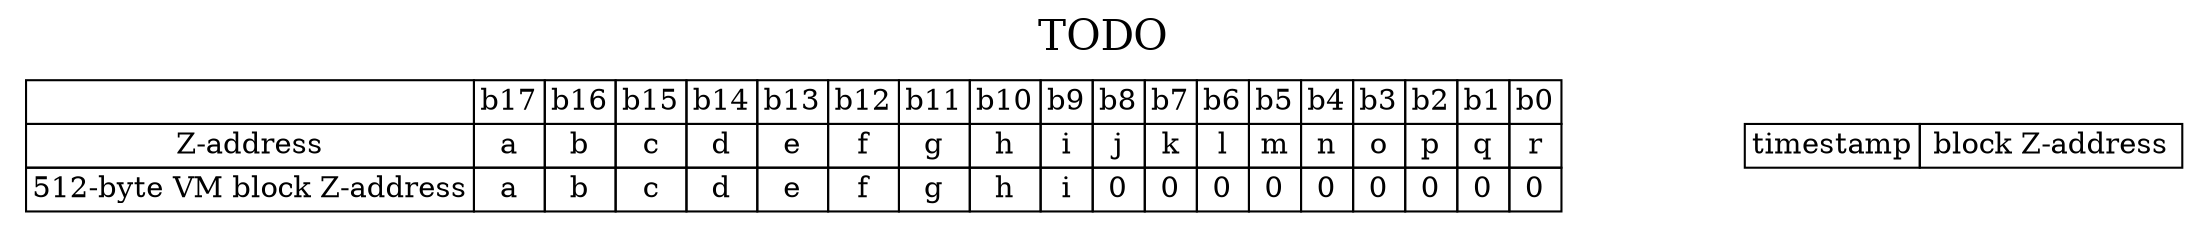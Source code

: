 digraph memory {
    graph [nodesep=1, label="TODO", fontsize=20, labelloc=t];
    forcelabels=true;
    node [shape=plaintext];

    zaddress [label=<
    <table border="0" cellborder="1" cellspacing="0">
        <tr>
	    <td></td>
	    <td>b17</td>
	    <td>b16</td>
	    <td>b15</td>
	    <td>b14</td>
	    <td>b13</td>
	    <td>b12</td>
	    <td>b11</td>
	    <td>b10</td>
	    <td>b9</td>
	    <td>b8</td>
	    <td>b7</td>
	    <td>b6</td>
	    <td>b5</td>
	    <td>b4</td>
	    <td>b3</td>
	    <td>b2</td>
	    <td>b1</td>
	    <td>b0</td>
	</tr>
	<tr>
	    <td>Z-address</td>
	    <td>a</td>
	    <td>b</td>
	    <td>c</td>
	    <td>d</td>
	    <td>e</td>
	    <td>f</td>
	    <td>g</td>
	    <td>h</td>
	    <td>i</td>
	    <td>j</td>
	    <td>k</td>
	    <td>l</td>
	    <td>m</td>
	    <td>n</td>
	    <td>o</td>
	    <td>p</td>
	    <td>q</td>
	    <td>r</td>
	</tr>
	<tr>
	    <td>512-byte VM block Z-address</td>
	    <td>a</td>
	    <td>b</td>
	    <td>c</td>
	    <td>d</td>
	    <td>e</td>
	    <td>f</td>
	    <td>g</td>
	    <td>h</td>
	    <td>i</td>
	    <td>0</td>
	    <td>0</td>
	    <td>0</td>
	    <td>0</td>
	    <td>0</td>
	    <td>0</td>
	    <td>0</td>
	    <td>0</td>
	    <td>0</td>
	</tr>
    </table>>];

    vmap4 [label=<
    <table border="0" cellborder="1" cellspacing="0">
	<tr>
	    <td colspan="7">timestamp</td>
	    <td colspan="9">block Z-address</td>
	</tr>
    </table>>];
}

# vi: sw=4 sts=4
